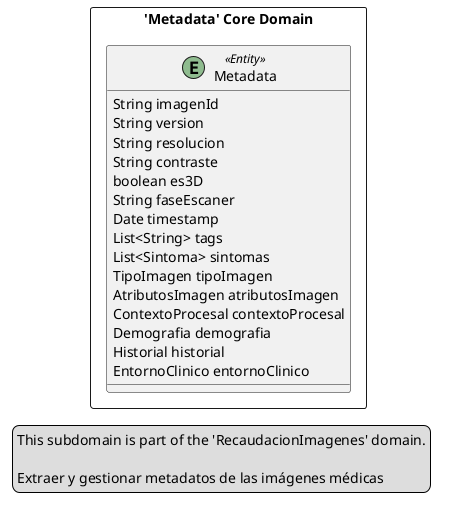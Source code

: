 @startuml

skinparam componentStyle uml2

package "'Metadata' Core Domain" <<Rectangle>> {
	class Metadata <<(E,DarkSeaGreen) Entity>> {
		String imagenId
		String version
		String resolucion
		String contraste
		boolean es3D
		String faseEscaner
		Date timestamp
		List<String> tags
		List<Sintoma> sintomas
		TipoImagen tipoImagen
		AtributosImagen atributosImagen
		ContextoProcesal contextoProcesal
		Demografia demografia
		Historial historial
		EntornoClinico entornoClinico
	}
}
legend left
  This subdomain is part of the 'RecaudacionImagenes' domain.

  Extraer y gestionar metadatos de las imágenes médicas
end legend


@enduml

